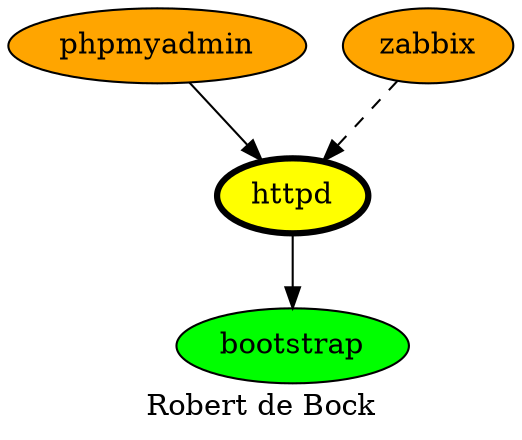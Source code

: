 digraph PhiloDilemma {
  label = "Robert de Bock" ;
  overlap=false
  {
    bootstrap [fillcolor=green style=filled]
    httpd [fillcolor=yellow style=filled penwidth=3]
    phpmyadmin [fillcolor=orange style=filled]
    zabbix [fillcolor=orange style=filled]
  }
  httpd -> bootstrap
  phpmyadmin -> httpd
  zabbix -> httpd [style=dashed]
}
